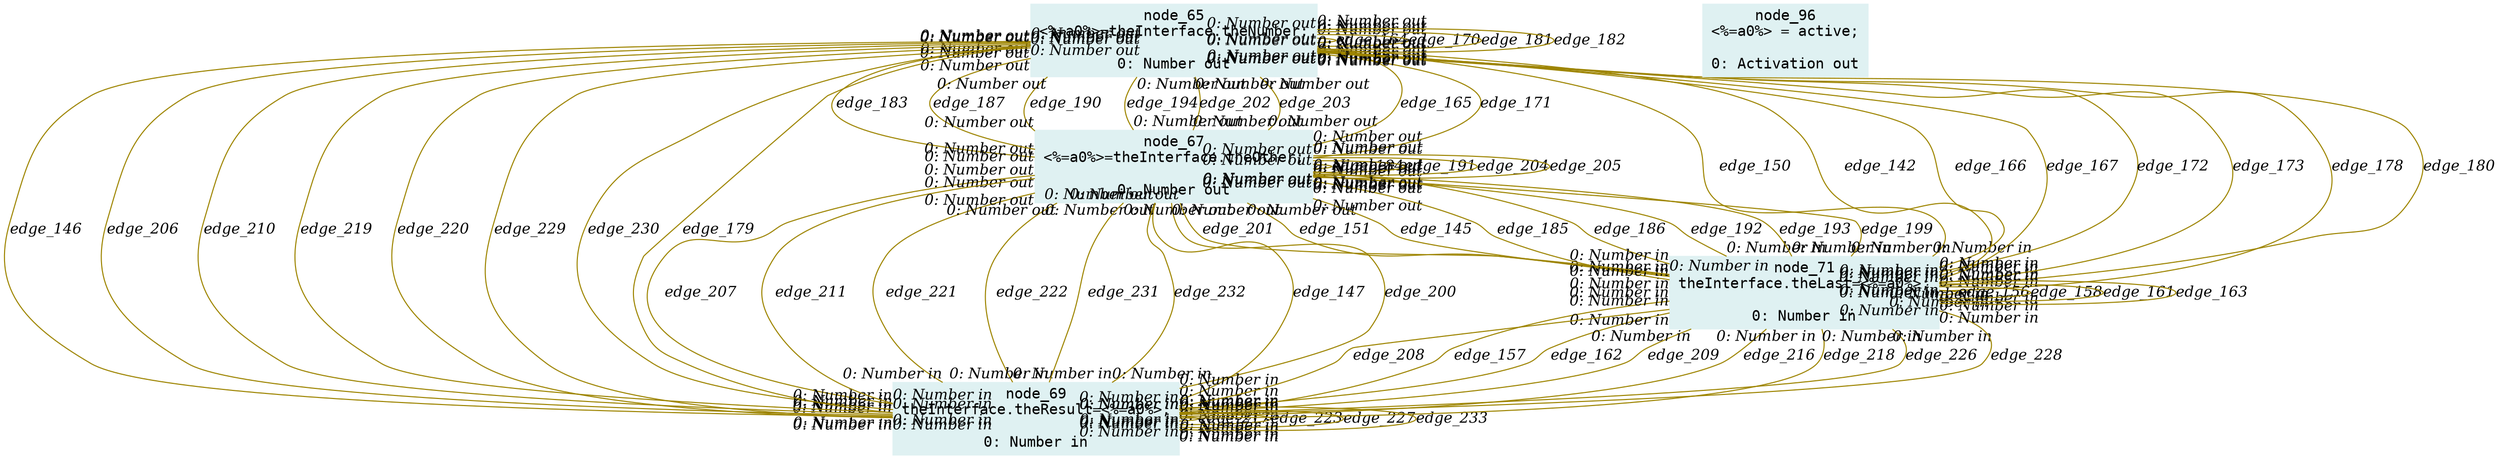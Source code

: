 digraph g{node_65 [shape="box", style="filled", color="#dff1f2", fontname="Courier", label="node_65
<%=a0%>=theInterface.theNumber;

0: Number out" ]
node_67 [shape="box", style="filled", color="#dff1f2", fontname="Courier", label="node_67
<%=a0%>=theInterface.theOther;

0: Number out" ]
node_69 [shape="box", style="filled", color="#dff1f2", fontname="Courier", label="node_69
theInterface.theResult=<%=a0%>;

0: Number in" ]
node_71 [shape="box", style="filled", color="#dff1f2", fontname="Courier", label="node_71
theInterface.theLast=<%=a0%>;

0: Number in" ]
node_96 [shape="box", style="filled", color="#dff1f2", fontname="Courier", label="node_96
<%=a0%> = active;

0: Activation out" ]
node_71 -> node_65 [dir=none, arrowHead=none, fontname="Times-Italic", arrowsize=1, color="#9d8400", label="edge_142",  headlabel="0: Number out", taillabel="0: Number in" ]
node_71 -> node_67 [dir=none, arrowHead=none, fontname="Times-Italic", arrowsize=1, color="#9d8400", label="edge_145",  headlabel="0: Number out", taillabel="0: Number in" ]
node_65 -> node_69 [dir=none, arrowHead=none, fontname="Times-Italic", arrowsize=1, color="#9d8400", label="edge_146",  headlabel="0: Number in", taillabel="0: Number out" ]
node_67 -> node_69 [dir=none, arrowHead=none, fontname="Times-Italic", arrowsize=1, color="#9d8400", label="edge_147",  headlabel="0: Number in", taillabel="0: Number out" ]
node_65 -> node_71 [dir=none, arrowHead=none, fontname="Times-Italic", arrowsize=1, color="#9d8400", label="edge_150",  headlabel="0: Number in", taillabel="0: Number out" ]
node_67 -> node_71 [dir=none, arrowHead=none, fontname="Times-Italic", arrowsize=1, color="#9d8400", label="edge_151",  headlabel="0: Number in", taillabel="0: Number out" ]
node_71 -> node_71 [dir=none, arrowHead=none, fontname="Times-Italic", arrowsize=1, color="#9d8400", label="edge_156",  headlabel="0: Number in", taillabel="0: Number in" ]
node_69 -> node_71 [dir=none, arrowHead=none, fontname="Times-Italic", arrowsize=1, color="#9d8400", label="edge_157",  headlabel="0: Number in", taillabel="0: Number in" ]
node_71 -> node_71 [dir=none, arrowHead=none, fontname="Times-Italic", arrowsize=1, color="#9d8400", label="edge_158",  headlabel="0: Number in", taillabel="0: Number in" ]
node_71 -> node_71 [dir=none, arrowHead=none, fontname="Times-Italic", arrowsize=1, color="#9d8400", label="edge_161",  headlabel="0: Number in", taillabel="0: Number in" ]
node_69 -> node_71 [dir=none, arrowHead=none, fontname="Times-Italic", arrowsize=1, color="#9d8400", label="edge_162",  headlabel="0: Number in", taillabel="0: Number in" ]
node_71 -> node_71 [dir=none, arrowHead=none, fontname="Times-Italic", arrowsize=1, color="#9d8400", label="edge_163",  headlabel="0: Number in", taillabel="0: Number in" ]
node_65 -> node_65 [dir=none, arrowHead=none, fontname="Times-Italic", arrowsize=1, color="#9d8400", label="edge_164",  headlabel="0: Number out", taillabel="0: Number out" ]
node_67 -> node_65 [dir=none, arrowHead=none, fontname="Times-Italic", arrowsize=1, color="#9d8400", label="edge_165",  headlabel="0: Number out", taillabel="0: Number out" ]
node_71 -> node_65 [dir=none, arrowHead=none, fontname="Times-Italic", arrowsize=1, color="#9d8400", label="edge_166",  headlabel="0: Number out", taillabel="0: Number in" ]
node_71 -> node_65 [dir=none, arrowHead=none, fontname="Times-Italic", arrowsize=1, color="#9d8400", label="edge_167",  headlabel="0: Number out", taillabel="0: Number in" ]
node_65 -> node_65 [dir=none, arrowHead=none, fontname="Times-Italic", arrowsize=1, color="#9d8400", label="edge_170",  headlabel="0: Number out", taillabel="0: Number out" ]
node_67 -> node_65 [dir=none, arrowHead=none, fontname="Times-Italic", arrowsize=1, color="#9d8400", label="edge_171",  headlabel="0: Number out", taillabel="0: Number out" ]
node_71 -> node_65 [dir=none, arrowHead=none, fontname="Times-Italic", arrowsize=1, color="#9d8400", label="edge_172",  headlabel="0: Number out", taillabel="0: Number in" ]
node_71 -> node_65 [dir=none, arrowHead=none, fontname="Times-Italic", arrowsize=1, color="#9d8400", label="edge_173",  headlabel="0: Number out", taillabel="0: Number in" ]
node_71 -> node_65 [dir=none, arrowHead=none, fontname="Times-Italic", arrowsize=1, color="#9d8400", label="edge_178",  headlabel="0: Number out", taillabel="0: Number in" ]
node_69 -> node_65 [dir=none, arrowHead=none, fontname="Times-Italic", arrowsize=1, color="#9d8400", label="edge_179",  headlabel="0: Number out", taillabel="0: Number in" ]
node_71 -> node_65 [dir=none, arrowHead=none, fontname="Times-Italic", arrowsize=1, color="#9d8400", label="edge_180",  headlabel="0: Number out", taillabel="0: Number in" ]
node_65 -> node_65 [dir=none, arrowHead=none, fontname="Times-Italic", arrowsize=1, color="#9d8400", label="edge_181",  headlabel="0: Number out", taillabel="0: Number out" ]
node_65 -> node_65 [dir=none, arrowHead=none, fontname="Times-Italic", arrowsize=1, color="#9d8400", label="edge_182",  headlabel="0: Number out", taillabel="0: Number out" ]
node_65 -> node_67 [dir=none, arrowHead=none, fontname="Times-Italic", arrowsize=1, color="#9d8400", label="edge_183",  headlabel="0: Number out", taillabel="0: Number out" ]
node_67 -> node_67 [dir=none, arrowHead=none, fontname="Times-Italic", arrowsize=1, color="#9d8400", label="edge_184",  headlabel="0: Number out", taillabel="0: Number out" ]
node_71 -> node_67 [dir=none, arrowHead=none, fontname="Times-Italic", arrowsize=1, color="#9d8400", label="edge_185",  headlabel="0: Number out", taillabel="0: Number in" ]
node_71 -> node_67 [dir=none, arrowHead=none, fontname="Times-Italic", arrowsize=1, color="#9d8400", label="edge_186",  headlabel="0: Number out", taillabel="0: Number in" ]
node_65 -> node_67 [dir=none, arrowHead=none, fontname="Times-Italic", arrowsize=1, color="#9d8400", label="edge_187",  headlabel="0: Number out", taillabel="0: Number out" ]
node_65 -> node_67 [dir=none, arrowHead=none, fontname="Times-Italic", arrowsize=1, color="#9d8400", label="edge_190",  headlabel="0: Number out", taillabel="0: Number out" ]
node_67 -> node_67 [dir=none, arrowHead=none, fontname="Times-Italic", arrowsize=1, color="#9d8400", label="edge_191",  headlabel="0: Number out", taillabel="0: Number out" ]
node_71 -> node_67 [dir=none, arrowHead=none, fontname="Times-Italic", arrowsize=1, color="#9d8400", label="edge_192",  headlabel="0: Number out", taillabel="0: Number in" ]
node_71 -> node_67 [dir=none, arrowHead=none, fontname="Times-Italic", arrowsize=1, color="#9d8400", label="edge_193",  headlabel="0: Number out", taillabel="0: Number in" ]
node_65 -> node_67 [dir=none, arrowHead=none, fontname="Times-Italic", arrowsize=1, color="#9d8400", label="edge_194",  headlabel="0: Number out", taillabel="0: Number out" ]
node_71 -> node_67 [dir=none, arrowHead=none, fontname="Times-Italic", arrowsize=1, color="#9d8400", label="edge_199",  headlabel="0: Number out", taillabel="0: Number in" ]
node_69 -> node_67 [dir=none, arrowHead=none, fontname="Times-Italic", arrowsize=1, color="#9d8400", label="edge_200",  headlabel="0: Number out", taillabel="0: Number in" ]
node_71 -> node_67 [dir=none, arrowHead=none, fontname="Times-Italic", arrowsize=1, color="#9d8400", label="edge_201",  headlabel="0: Number out", taillabel="0: Number in" ]
node_65 -> node_67 [dir=none, arrowHead=none, fontname="Times-Italic", arrowsize=1, color="#9d8400", label="edge_202",  headlabel="0: Number out", taillabel="0: Number out" ]
node_65 -> node_67 [dir=none, arrowHead=none, fontname="Times-Italic", arrowsize=1, color="#9d8400", label="edge_203",  headlabel="0: Number out", taillabel="0: Number out" ]
node_67 -> node_67 [dir=none, arrowHead=none, fontname="Times-Italic", arrowsize=1, color="#9d8400", label="edge_204",  headlabel="0: Number out", taillabel="0: Number out" ]
node_67 -> node_67 [dir=none, arrowHead=none, fontname="Times-Italic", arrowsize=1, color="#9d8400", label="edge_205",  headlabel="0: Number out", taillabel="0: Number out" ]
node_65 -> node_69 [dir=none, arrowHead=none, fontname="Times-Italic", arrowsize=1, color="#9d8400", label="edge_206",  headlabel="0: Number in", taillabel="0: Number out" ]
node_67 -> node_69 [dir=none, arrowHead=none, fontname="Times-Italic", arrowsize=1, color="#9d8400", label="edge_207",  headlabel="0: Number in", taillabel="0: Number out" ]
node_71 -> node_69 [dir=none, arrowHead=none, fontname="Times-Italic", arrowsize=1, color="#9d8400", label="edge_208",  headlabel="0: Number in", taillabel="0: Number in" ]
node_71 -> node_69 [dir=none, arrowHead=none, fontname="Times-Italic", arrowsize=1, color="#9d8400", label="edge_209",  headlabel="0: Number in", taillabel="0: Number in" ]
node_65 -> node_69 [dir=none, arrowHead=none, fontname="Times-Italic", arrowsize=1, color="#9d8400", label="edge_210",  headlabel="0: Number in", taillabel="0: Number out" ]
node_67 -> node_69 [dir=none, arrowHead=none, fontname="Times-Italic", arrowsize=1, color="#9d8400", label="edge_211",  headlabel="0: Number in", taillabel="0: Number out" ]
node_71 -> node_69 [dir=none, arrowHead=none, fontname="Times-Italic", arrowsize=1, color="#9d8400", label="edge_216",  headlabel="0: Number in", taillabel="0: Number in" ]
node_69 -> node_69 [dir=none, arrowHead=none, fontname="Times-Italic", arrowsize=1, color="#9d8400", label="edge_217",  headlabel="0: Number in", taillabel="0: Number in" ]
node_71 -> node_69 [dir=none, arrowHead=none, fontname="Times-Italic", arrowsize=1, color="#9d8400", label="edge_218",  headlabel="0: Number in", taillabel="0: Number in" ]
node_65 -> node_69 [dir=none, arrowHead=none, fontname="Times-Italic", arrowsize=1, color="#9d8400", label="edge_219",  headlabel="0: Number in", taillabel="0: Number out" ]
node_65 -> node_69 [dir=none, arrowHead=none, fontname="Times-Italic", arrowsize=1, color="#9d8400", label="edge_220",  headlabel="0: Number in", taillabel="0: Number out" ]
node_67 -> node_69 [dir=none, arrowHead=none, fontname="Times-Italic", arrowsize=1, color="#9d8400", label="edge_221",  headlabel="0: Number in", taillabel="0: Number out" ]
node_67 -> node_69 [dir=none, arrowHead=none, fontname="Times-Italic", arrowsize=1, color="#9d8400", label="edge_222",  headlabel="0: Number in", taillabel="0: Number out" ]
node_69 -> node_69 [dir=none, arrowHead=none, fontname="Times-Italic", arrowsize=1, color="#9d8400", label="edge_223",  headlabel="0: Number in", taillabel="0: Number in" ]
node_71 -> node_69 [dir=none, arrowHead=none, fontname="Times-Italic", arrowsize=1, color="#9d8400", label="edge_226",  headlabel="0: Number in", taillabel="0: Number in" ]
node_69 -> node_69 [dir=none, arrowHead=none, fontname="Times-Italic", arrowsize=1, color="#9d8400", label="edge_227",  headlabel="0: Number in", taillabel="0: Number in" ]
node_71 -> node_69 [dir=none, arrowHead=none, fontname="Times-Italic", arrowsize=1, color="#9d8400", label="edge_228",  headlabel="0: Number in", taillabel="0: Number in" ]
node_65 -> node_69 [dir=none, arrowHead=none, fontname="Times-Italic", arrowsize=1, color="#9d8400", label="edge_229",  headlabel="0: Number in", taillabel="0: Number out" ]
node_65 -> node_69 [dir=none, arrowHead=none, fontname="Times-Italic", arrowsize=1, color="#9d8400", label="edge_230",  headlabel="0: Number in", taillabel="0: Number out" ]
node_67 -> node_69 [dir=none, arrowHead=none, fontname="Times-Italic", arrowsize=1, color="#9d8400", label="edge_231",  headlabel="0: Number in", taillabel="0: Number out" ]
node_67 -> node_69 [dir=none, arrowHead=none, fontname="Times-Italic", arrowsize=1, color="#9d8400", label="edge_232",  headlabel="0: Number in", taillabel="0: Number out" ]
node_69 -> node_69 [dir=none, arrowHead=none, fontname="Times-Italic", arrowsize=1, color="#9d8400", label="edge_233",  headlabel="0: Number in", taillabel="0: Number in" ]
}